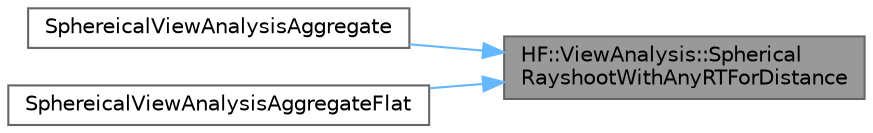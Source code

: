 digraph "HF::ViewAnalysis::SphericalRayshootWithAnyRTForDistance"
{
 // LATEX_PDF_SIZE
  bgcolor="transparent";
  edge [fontname=Helvetica,fontsize=10,labelfontname=Helvetica,labelfontsize=10];
  node [fontname=Helvetica,fontsize=10,shape=box,height=0.2,width=0.4];
  rankdir="RL";
  Node1 [label="HF::ViewAnalysis::Spherical\lRayshootWithAnyRTForDistance",height=0.2,width=0.4,color="gray40", fillcolor="grey60", style="filled", fontcolor="black",tooltip="Conduct view analysis and recieve a summarized set of results for each node."];
  Node1 -> Node2 [dir="back",color="steelblue1",style="solid"];
  Node2 [label="SphereicalViewAnalysisAggregate",height=0.2,width=0.4,color="grey40", fillcolor="white", style="filled",URL="$a00459.html#gab6b8e3eab649b42ac014fb7d02d54892",tooltip="Conduct view analysis, then aggregate the results."];
  Node1 -> Node3 [dir="back",color="steelblue1",style="solid"];
  Node3 [label="SphereicalViewAnalysisAggregateFlat",height=0.2,width=0.4,color="grey40", fillcolor="white", style="filled",URL="$a00459.html#gaa4c5714c1e557ef83a03d447eb30c6d0",tooltip="Conduct view analysis, and aggregate the results."];
}
